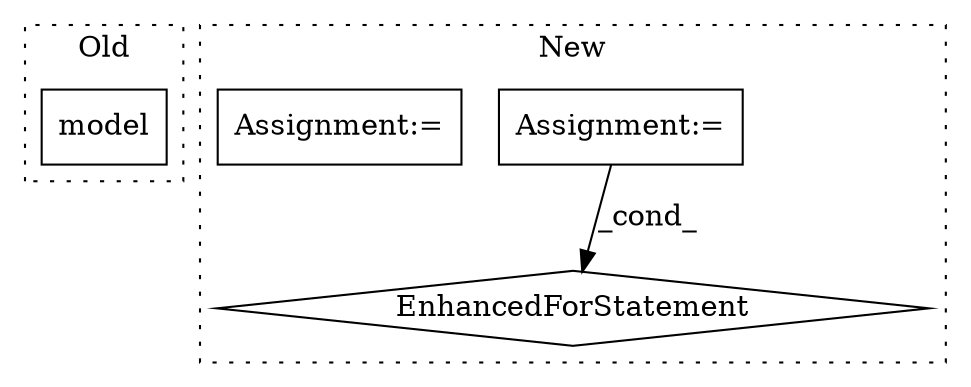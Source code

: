 digraph G {
subgraph cluster0 {
1 [label="model" a="32" s="3089,3111" l="6,1" shape="box"];
label = "Old";
style="dotted";
}
subgraph cluster1 {
2 [label="EnhancedForStatement" a="70" s="3356,3455" l="69,2" shape="diamond"];
3 [label="Assignment:=" a="7" s="3257" l="1" shape="box"];
4 [label="Assignment:=" a="7" s="3911" l="1" shape="box"];
label = "New";
style="dotted";
}
3 -> 2 [label="_cond_"];
}